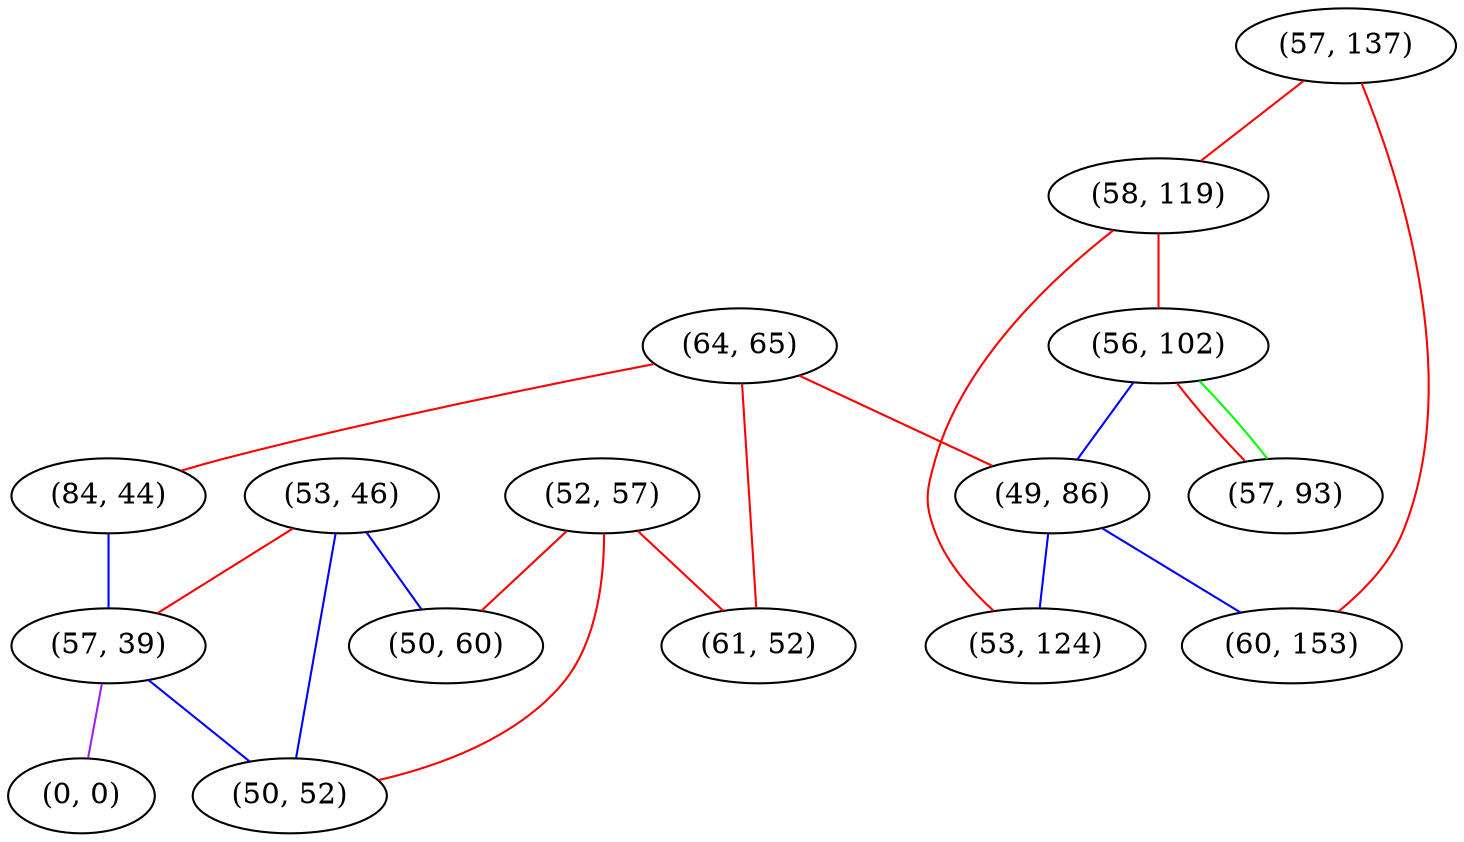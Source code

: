 graph "" {
"(64, 65)";
"(53, 46)";
"(84, 44)";
"(52, 57)";
"(57, 137)";
"(58, 119)";
"(56, 102)";
"(61, 52)";
"(57, 39)";
"(0, 0)";
"(49, 86)";
"(50, 60)";
"(53, 124)";
"(57, 93)";
"(60, 153)";
"(50, 52)";
"(64, 65)" -- "(61, 52)"  [color=red, key=0, weight=1];
"(64, 65)" -- "(84, 44)"  [color=red, key=0, weight=1];
"(64, 65)" -- "(49, 86)"  [color=red, key=0, weight=1];
"(53, 46)" -- "(50, 60)"  [color=blue, key=0, weight=3];
"(53, 46)" -- "(50, 52)"  [color=blue, key=0, weight=3];
"(53, 46)" -- "(57, 39)"  [color=red, key=0, weight=1];
"(84, 44)" -- "(57, 39)"  [color=blue, key=0, weight=3];
"(52, 57)" -- "(61, 52)"  [color=red, key=0, weight=1];
"(52, 57)" -- "(50, 60)"  [color=red, key=0, weight=1];
"(52, 57)" -- "(50, 52)"  [color=red, key=0, weight=1];
"(57, 137)" -- "(58, 119)"  [color=red, key=0, weight=1];
"(57, 137)" -- "(60, 153)"  [color=red, key=0, weight=1];
"(58, 119)" -- "(56, 102)"  [color=red, key=0, weight=1];
"(58, 119)" -- "(53, 124)"  [color=red, key=0, weight=1];
"(56, 102)" -- "(57, 93)"  [color=red, key=0, weight=1];
"(56, 102)" -- "(57, 93)"  [color=green, key=1, weight=2];
"(56, 102)" -- "(49, 86)"  [color=blue, key=0, weight=3];
"(57, 39)" -- "(0, 0)"  [color=purple, key=0, weight=4];
"(57, 39)" -- "(50, 52)"  [color=blue, key=0, weight=3];
"(49, 86)" -- "(53, 124)"  [color=blue, key=0, weight=3];
"(49, 86)" -- "(60, 153)"  [color=blue, key=0, weight=3];
}
